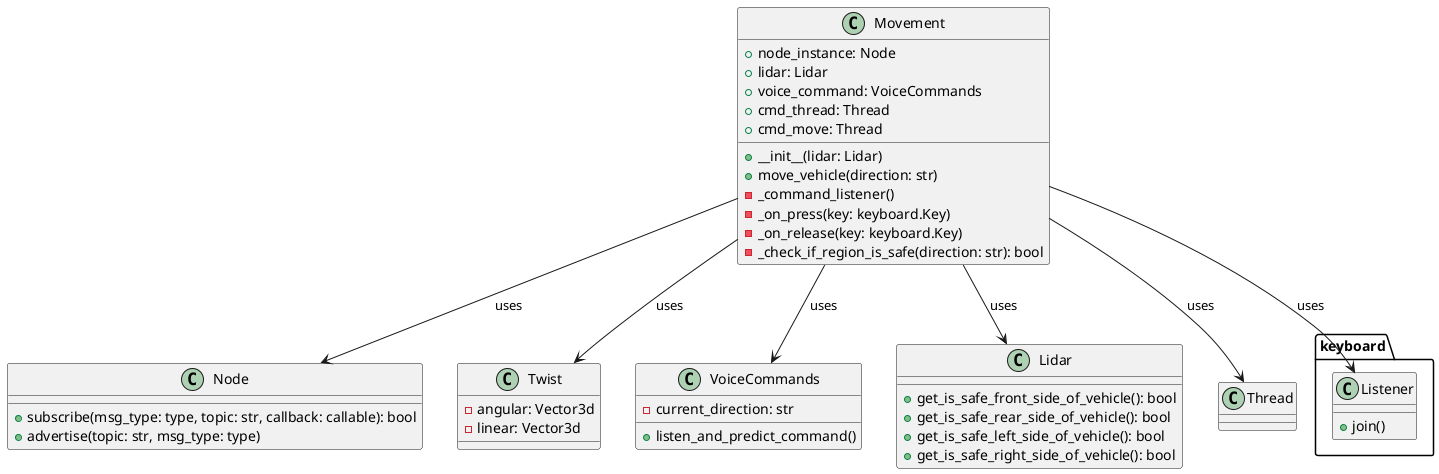 @startuml Vehicle_movement
class Movement {
    + node_instance: Node
    + lidar: Lidar
    + voice_command: VoiceCommands
    + cmd_thread: Thread
    + cmd_move: Thread

    + __init__(lidar: Lidar)
    + move_vehicle(direction: str)
    - _command_listener()
    - _on_press(key: keyboard.Key)
    - _on_release(key: keyboard.Key)
    - _check_if_region_is_safe(direction: str): bool  
}

class Node {
    + subscribe(msg_type: type, topic: str, callback: callable): bool
    + advertise(topic: str, msg_type: type)
}

class Twist {
    - angular: Vector3d
    - linear: Vector3d
}

class VoiceCommands {
    + listen_and_predict_command()
    - current_direction: str
}

class Lidar {
    + get_is_safe_front_side_of_vehicle(): bool
    + get_is_safe_rear_side_of_vehicle(): bool
    + get_is_safe_left_side_of_vehicle(): bool
    + get_is_safe_right_side_of_vehicle(): bool
}

class Thread {
}

class keyboard.Listener {
    + join()
}

Movement --> Node : uses
Movement --> Twist : uses
Movement --> VoiceCommands : uses
Movement --> Lidar : uses
Movement --> Thread : uses
Movement --> keyboard.Listener : uses

@enduml